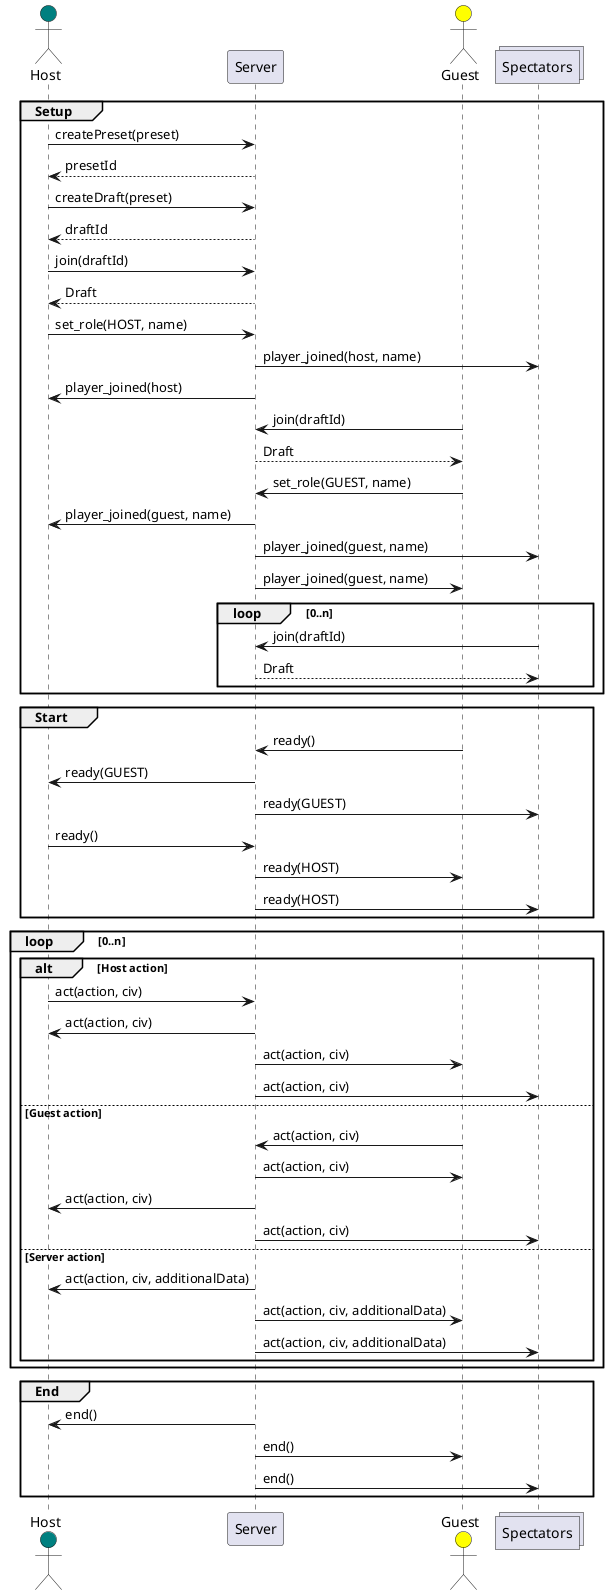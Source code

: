 @startuml
actor Host #teal
participant Server
actor Guest #yellow
collections Spectators

group Setup
Host -> Server : createPreset(preset)
Host <-- Server : presetId
Host -> Server : createDraft(preset)
Host <-- Server : draftId

Host -> Server : join(draftId)
Host <-- Server : Draft
Host -> Server : set_role(HOST, name)
Server -> Spectators : player_joined(host, name)
Host <- Server : player_joined(host)

Guest -> Server : join(draftId)
Guest <-- Server : Draft
Guest -> Server : set_role(GUEST, name)
Host <- Server : player_joined(guest, name)
Server -> Spectators : player_joined(guest, name)
Guest <- Server : player_joined(guest, name)

loop 0..n
Spectators -> Server : join(draftId)
Spectators <-- Server : Draft
end
end

group Start
Guest -> Server: ready()
Host <- Server: ready(GUEST)
Server -> Spectators: ready(GUEST)
Host -> Server: ready()
Guest <- Server: ready(HOST)
Server -> Spectators: ready(HOST)
end

loop 0..n
alt Host action
Host -> Server: act(action, civ)
Host <- Server: act(action, civ)
Guest <- Server: act(action, civ)
Spectators <- Server: act(action, civ)

else Guest action
Guest -> Server: act(action, civ)
Guest <- Server: act(action, civ)
Host <- Server: act(action, civ)
Spectators <- Server: act(action, civ)

else Server action
Host <- Server: act(action, civ, additionalData)
Guest <- Server: act(action, civ, additionalData)
Spectators <- Server: act(action, civ, additionalData)
end
end

group End
Host <- Server: end()
Guest <- Server: end()
Spectators <- Server: end()
end

@enduml
